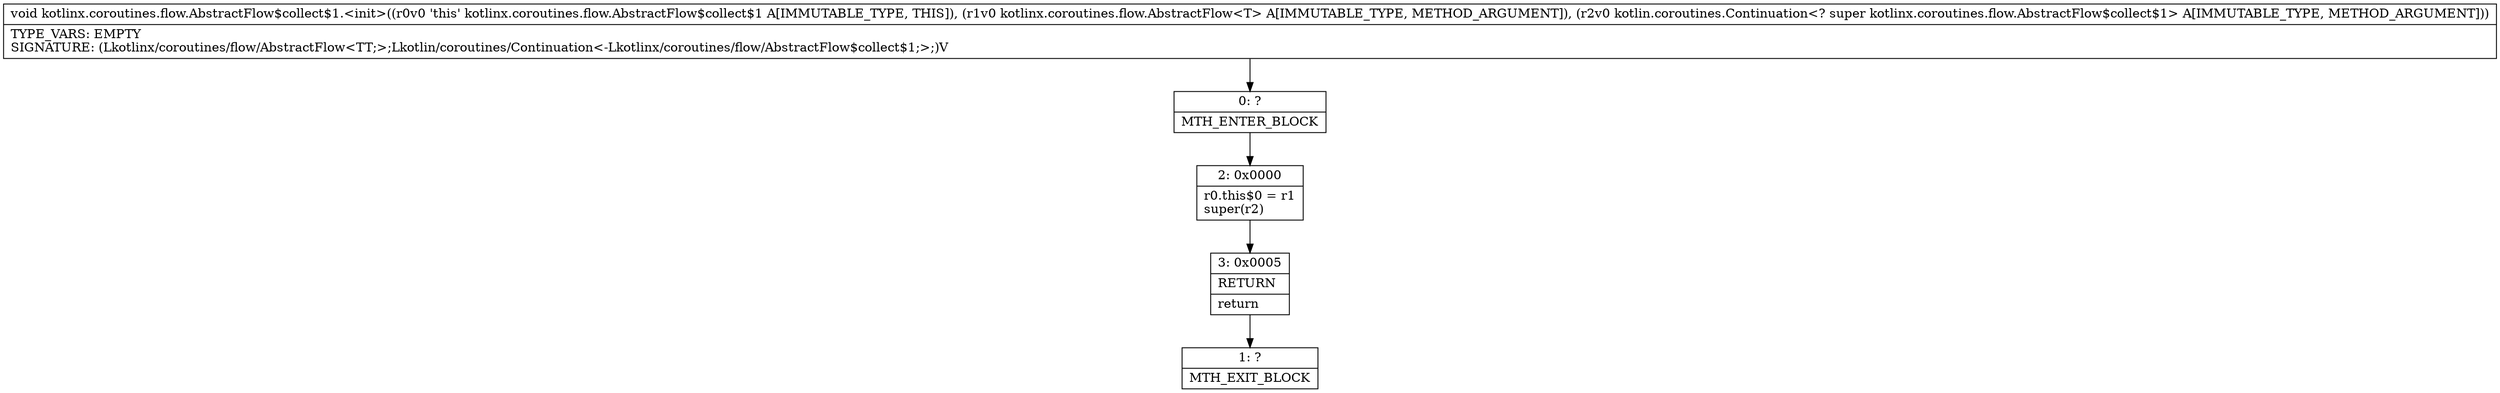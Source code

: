 digraph "CFG forkotlinx.coroutines.flow.AbstractFlow$collect$1.\<init\>(Lkotlinx\/coroutines\/flow\/AbstractFlow;Lkotlin\/coroutines\/Continuation;)V" {
Node_0 [shape=record,label="{0\:\ ?|MTH_ENTER_BLOCK\l}"];
Node_2 [shape=record,label="{2\:\ 0x0000|r0.this$0 = r1\lsuper(r2)\l}"];
Node_3 [shape=record,label="{3\:\ 0x0005|RETURN\l|return\l}"];
Node_1 [shape=record,label="{1\:\ ?|MTH_EXIT_BLOCK\l}"];
MethodNode[shape=record,label="{void kotlinx.coroutines.flow.AbstractFlow$collect$1.\<init\>((r0v0 'this' kotlinx.coroutines.flow.AbstractFlow$collect$1 A[IMMUTABLE_TYPE, THIS]), (r1v0 kotlinx.coroutines.flow.AbstractFlow\<T\> A[IMMUTABLE_TYPE, METHOD_ARGUMENT]), (r2v0 kotlin.coroutines.Continuation\<? super kotlinx.coroutines.flow.AbstractFlow$collect$1\> A[IMMUTABLE_TYPE, METHOD_ARGUMENT]))  | TYPE_VARS: EMPTY\lSIGNATURE: (Lkotlinx\/coroutines\/flow\/AbstractFlow\<TT;\>;Lkotlin\/coroutines\/Continuation\<\-Lkotlinx\/coroutines\/flow\/AbstractFlow$collect$1;\>;)V\l}"];
MethodNode -> Node_0;Node_0 -> Node_2;
Node_2 -> Node_3;
Node_3 -> Node_1;
}


